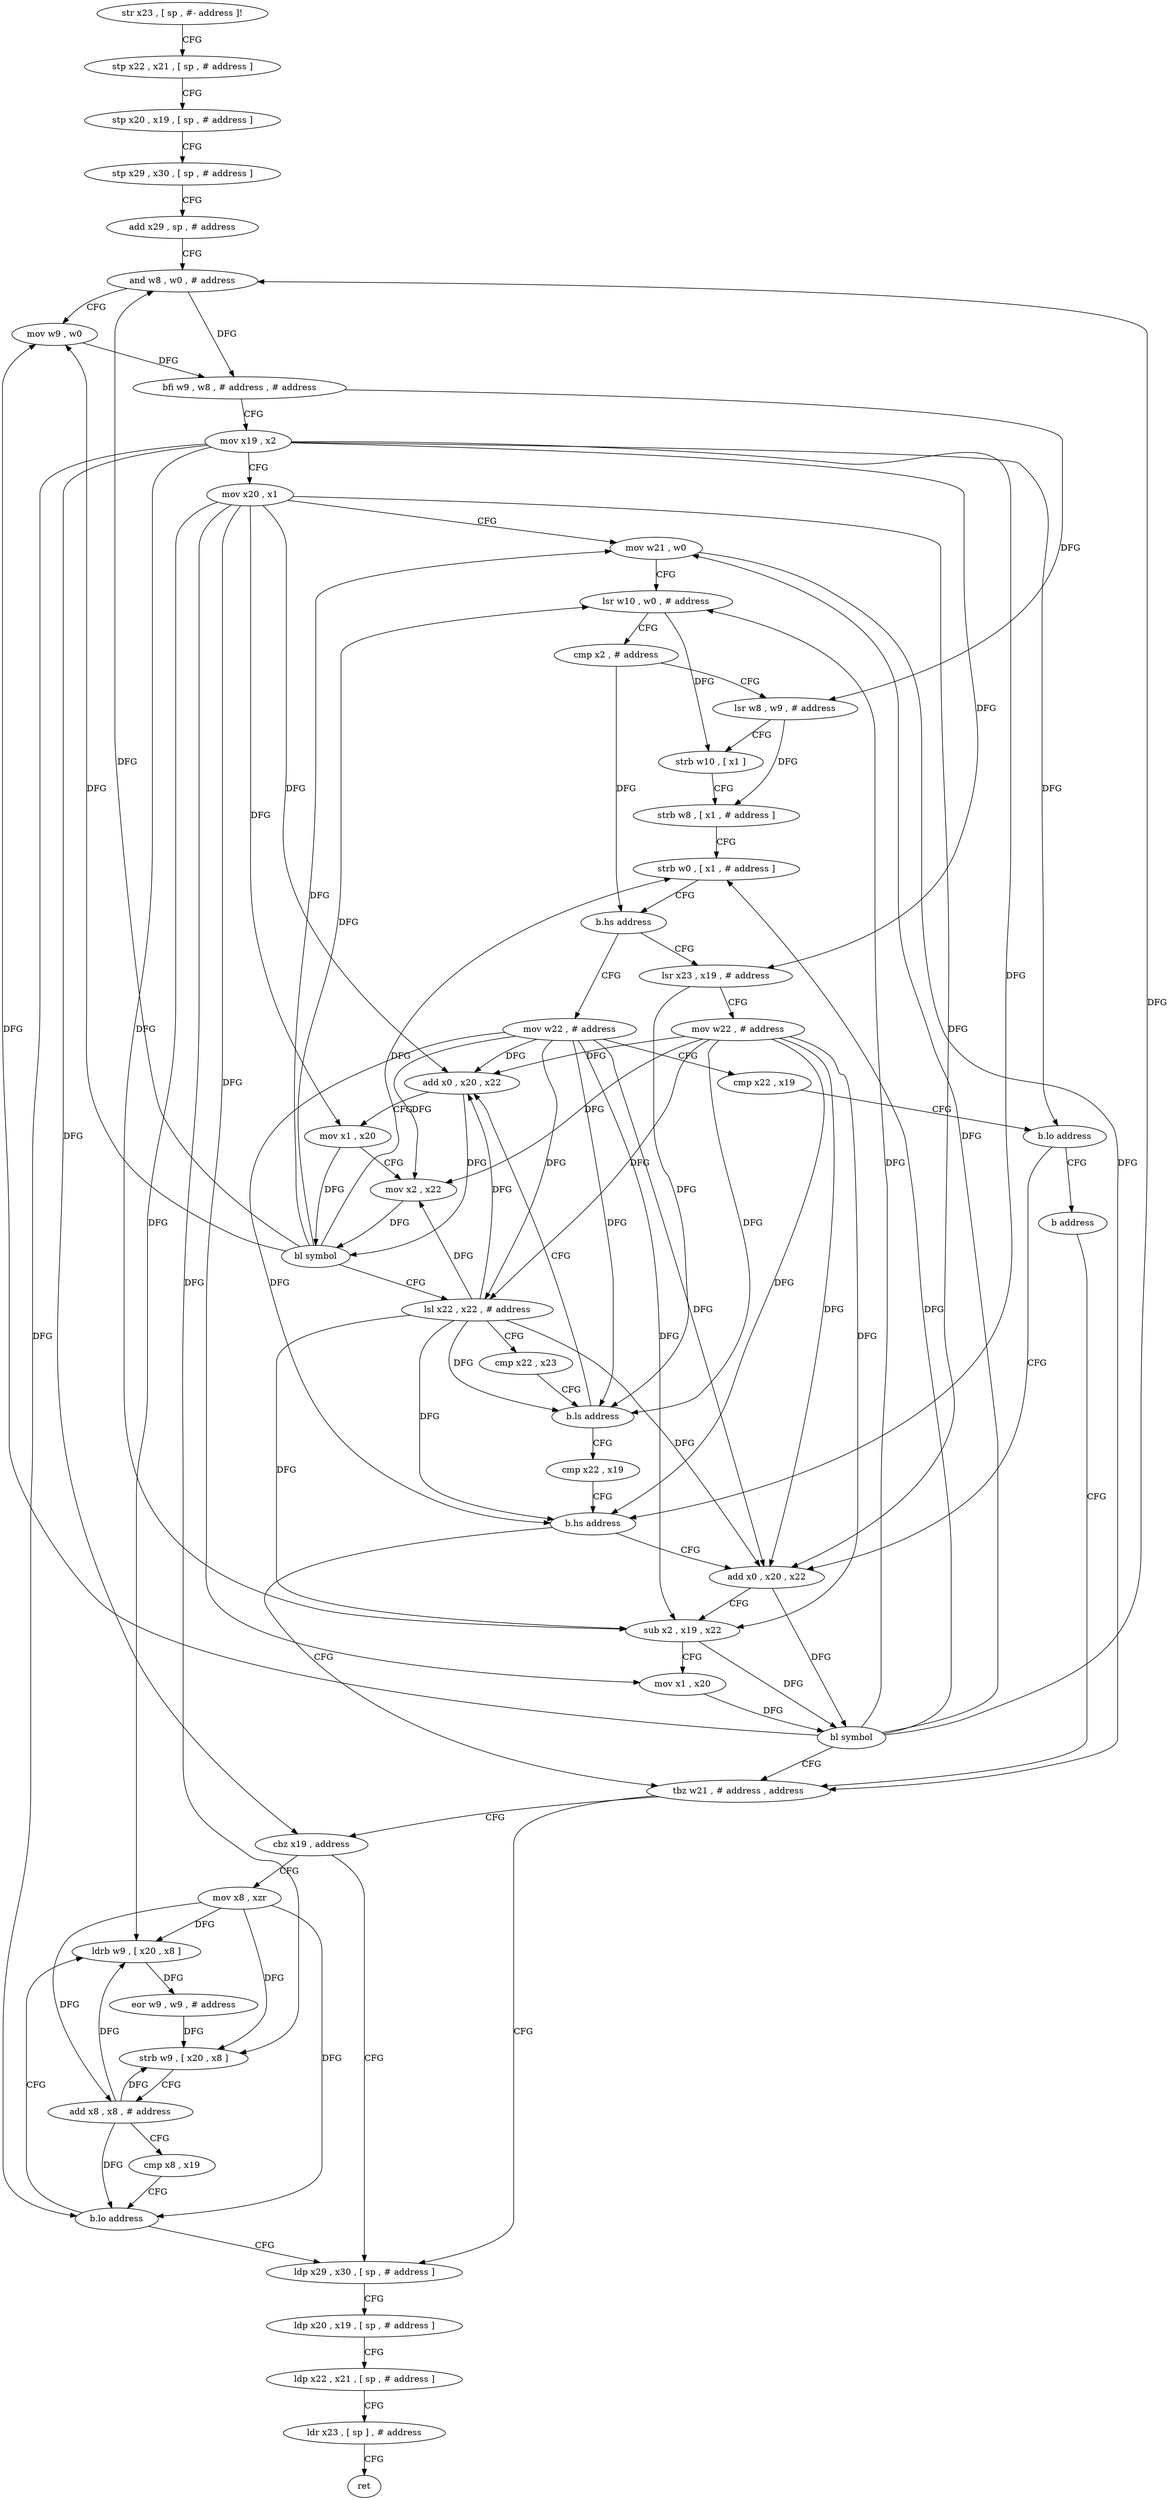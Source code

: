 digraph "func" {
"4207260" [label = "str x23 , [ sp , #- address ]!" ]
"4207264" [label = "stp x22 , x21 , [ sp , # address ]" ]
"4207268" [label = "stp x20 , x19 , [ sp , # address ]" ]
"4207272" [label = "stp x29 , x30 , [ sp , # address ]" ]
"4207276" [label = "add x29 , sp , # address" ]
"4207280" [label = "and w8 , w0 , # address" ]
"4207284" [label = "mov w9 , w0" ]
"4207288" [label = "bfi w9 , w8 , # address , # address" ]
"4207292" [label = "mov x19 , x2" ]
"4207296" [label = "mov x20 , x1" ]
"4207300" [label = "mov w21 , w0" ]
"4207304" [label = "lsr w10 , w0 , # address" ]
"4207308" [label = "cmp x2 , # address" ]
"4207312" [label = "lsr w8 , w9 , # address" ]
"4207316" [label = "strb w10 , [ x1 ]" ]
"4207320" [label = "strb w8 , [ x1 , # address ]" ]
"4207324" [label = "strb w0 , [ x1 , # address ]" ]
"4207328" [label = "b.hs address" ]
"4207348" [label = "lsr x23 , x19 , # address" ]
"4207332" [label = "mov w22 , # address" ]
"4207352" [label = "mov w22 , # address" ]
"4207356" [label = "add x0 , x20 , x22" ]
"4207336" [label = "cmp x22 , x19" ]
"4207340" [label = "b.lo address" ]
"4207392" [label = "add x0 , x20 , x22" ]
"4207344" [label = "b address" ]
"4207360" [label = "mov x1 , x20" ]
"4207364" [label = "mov x2 , x22" ]
"4207368" [label = "bl symbol" ]
"4207372" [label = "lsl x22 , x22 , # address" ]
"4207376" [label = "cmp x22 , x23" ]
"4207380" [label = "b.ls address" ]
"4207384" [label = "cmp x22 , x19" ]
"4207388" [label = "b.hs address" ]
"4207408" [label = "tbz w21 , # address , address" ]
"4207396" [label = "sub x2 , x19 , x22" ]
"4207400" [label = "mov x1 , x20" ]
"4207404" [label = "bl symbol" ]
"4207444" [label = "ldp x29 , x30 , [ sp , # address ]" ]
"4207412" [label = "cbz x19 , address" ]
"4207448" [label = "ldp x20 , x19 , [ sp , # address ]" ]
"4207452" [label = "ldp x22 , x21 , [ sp , # address ]" ]
"4207456" [label = "ldr x23 , [ sp ] , # address" ]
"4207460" [label = "ret" ]
"4207416" [label = "mov x8 , xzr" ]
"4207420" [label = "ldrb w9 , [ x20 , x8 ]" ]
"4207424" [label = "eor w9 , w9 , # address" ]
"4207428" [label = "strb w9 , [ x20 , x8 ]" ]
"4207432" [label = "add x8 , x8 , # address" ]
"4207436" [label = "cmp x8 , x19" ]
"4207440" [label = "b.lo address" ]
"4207260" -> "4207264" [ label = "CFG" ]
"4207264" -> "4207268" [ label = "CFG" ]
"4207268" -> "4207272" [ label = "CFG" ]
"4207272" -> "4207276" [ label = "CFG" ]
"4207276" -> "4207280" [ label = "CFG" ]
"4207280" -> "4207284" [ label = "CFG" ]
"4207280" -> "4207288" [ label = "DFG" ]
"4207284" -> "4207288" [ label = "DFG" ]
"4207288" -> "4207292" [ label = "CFG" ]
"4207288" -> "4207312" [ label = "DFG" ]
"4207292" -> "4207296" [ label = "CFG" ]
"4207292" -> "4207348" [ label = "DFG" ]
"4207292" -> "4207340" [ label = "DFG" ]
"4207292" -> "4207396" [ label = "DFG" ]
"4207292" -> "4207388" [ label = "DFG" ]
"4207292" -> "4207412" [ label = "DFG" ]
"4207292" -> "4207440" [ label = "DFG" ]
"4207296" -> "4207300" [ label = "CFG" ]
"4207296" -> "4207356" [ label = "DFG" ]
"4207296" -> "4207360" [ label = "DFG" ]
"4207296" -> "4207392" [ label = "DFG" ]
"4207296" -> "4207400" [ label = "DFG" ]
"4207296" -> "4207420" [ label = "DFG" ]
"4207296" -> "4207428" [ label = "DFG" ]
"4207300" -> "4207304" [ label = "CFG" ]
"4207300" -> "4207408" [ label = "DFG" ]
"4207304" -> "4207308" [ label = "CFG" ]
"4207304" -> "4207316" [ label = "DFG" ]
"4207308" -> "4207312" [ label = "CFG" ]
"4207308" -> "4207328" [ label = "DFG" ]
"4207312" -> "4207316" [ label = "CFG" ]
"4207312" -> "4207320" [ label = "DFG" ]
"4207316" -> "4207320" [ label = "CFG" ]
"4207320" -> "4207324" [ label = "CFG" ]
"4207324" -> "4207328" [ label = "CFG" ]
"4207328" -> "4207348" [ label = "CFG" ]
"4207328" -> "4207332" [ label = "CFG" ]
"4207348" -> "4207352" [ label = "CFG" ]
"4207348" -> "4207380" [ label = "DFG" ]
"4207332" -> "4207336" [ label = "CFG" ]
"4207332" -> "4207356" [ label = "DFG" ]
"4207332" -> "4207364" [ label = "DFG" ]
"4207332" -> "4207372" [ label = "DFG" ]
"4207332" -> "4207380" [ label = "DFG" ]
"4207332" -> "4207392" [ label = "DFG" ]
"4207332" -> "4207396" [ label = "DFG" ]
"4207332" -> "4207388" [ label = "DFG" ]
"4207352" -> "4207356" [ label = "DFG" ]
"4207352" -> "4207364" [ label = "DFG" ]
"4207352" -> "4207372" [ label = "DFG" ]
"4207352" -> "4207380" [ label = "DFG" ]
"4207352" -> "4207392" [ label = "DFG" ]
"4207352" -> "4207396" [ label = "DFG" ]
"4207352" -> "4207388" [ label = "DFG" ]
"4207356" -> "4207360" [ label = "CFG" ]
"4207356" -> "4207368" [ label = "DFG" ]
"4207336" -> "4207340" [ label = "CFG" ]
"4207340" -> "4207392" [ label = "CFG" ]
"4207340" -> "4207344" [ label = "CFG" ]
"4207392" -> "4207396" [ label = "CFG" ]
"4207392" -> "4207404" [ label = "DFG" ]
"4207344" -> "4207408" [ label = "CFG" ]
"4207360" -> "4207364" [ label = "CFG" ]
"4207360" -> "4207368" [ label = "DFG" ]
"4207364" -> "4207368" [ label = "DFG" ]
"4207368" -> "4207372" [ label = "CFG" ]
"4207368" -> "4207280" [ label = "DFG" ]
"4207368" -> "4207284" [ label = "DFG" ]
"4207368" -> "4207300" [ label = "DFG" ]
"4207368" -> "4207304" [ label = "DFG" ]
"4207368" -> "4207324" [ label = "DFG" ]
"4207372" -> "4207376" [ label = "CFG" ]
"4207372" -> "4207356" [ label = "DFG" ]
"4207372" -> "4207364" [ label = "DFG" ]
"4207372" -> "4207380" [ label = "DFG" ]
"4207372" -> "4207392" [ label = "DFG" ]
"4207372" -> "4207396" [ label = "DFG" ]
"4207372" -> "4207388" [ label = "DFG" ]
"4207376" -> "4207380" [ label = "CFG" ]
"4207380" -> "4207356" [ label = "CFG" ]
"4207380" -> "4207384" [ label = "CFG" ]
"4207384" -> "4207388" [ label = "CFG" ]
"4207388" -> "4207408" [ label = "CFG" ]
"4207388" -> "4207392" [ label = "CFG" ]
"4207408" -> "4207444" [ label = "CFG" ]
"4207408" -> "4207412" [ label = "CFG" ]
"4207396" -> "4207400" [ label = "CFG" ]
"4207396" -> "4207404" [ label = "DFG" ]
"4207400" -> "4207404" [ label = "DFG" ]
"4207404" -> "4207408" [ label = "CFG" ]
"4207404" -> "4207280" [ label = "DFG" ]
"4207404" -> "4207284" [ label = "DFG" ]
"4207404" -> "4207300" [ label = "DFG" ]
"4207404" -> "4207304" [ label = "DFG" ]
"4207404" -> "4207324" [ label = "DFG" ]
"4207444" -> "4207448" [ label = "CFG" ]
"4207412" -> "4207444" [ label = "CFG" ]
"4207412" -> "4207416" [ label = "CFG" ]
"4207448" -> "4207452" [ label = "CFG" ]
"4207452" -> "4207456" [ label = "CFG" ]
"4207456" -> "4207460" [ label = "CFG" ]
"4207416" -> "4207420" [ label = "DFG" ]
"4207416" -> "4207428" [ label = "DFG" ]
"4207416" -> "4207432" [ label = "DFG" ]
"4207416" -> "4207440" [ label = "DFG" ]
"4207420" -> "4207424" [ label = "DFG" ]
"4207424" -> "4207428" [ label = "DFG" ]
"4207428" -> "4207432" [ label = "CFG" ]
"4207432" -> "4207436" [ label = "CFG" ]
"4207432" -> "4207420" [ label = "DFG" ]
"4207432" -> "4207428" [ label = "DFG" ]
"4207432" -> "4207440" [ label = "DFG" ]
"4207436" -> "4207440" [ label = "CFG" ]
"4207440" -> "4207420" [ label = "CFG" ]
"4207440" -> "4207444" [ label = "CFG" ]
}
